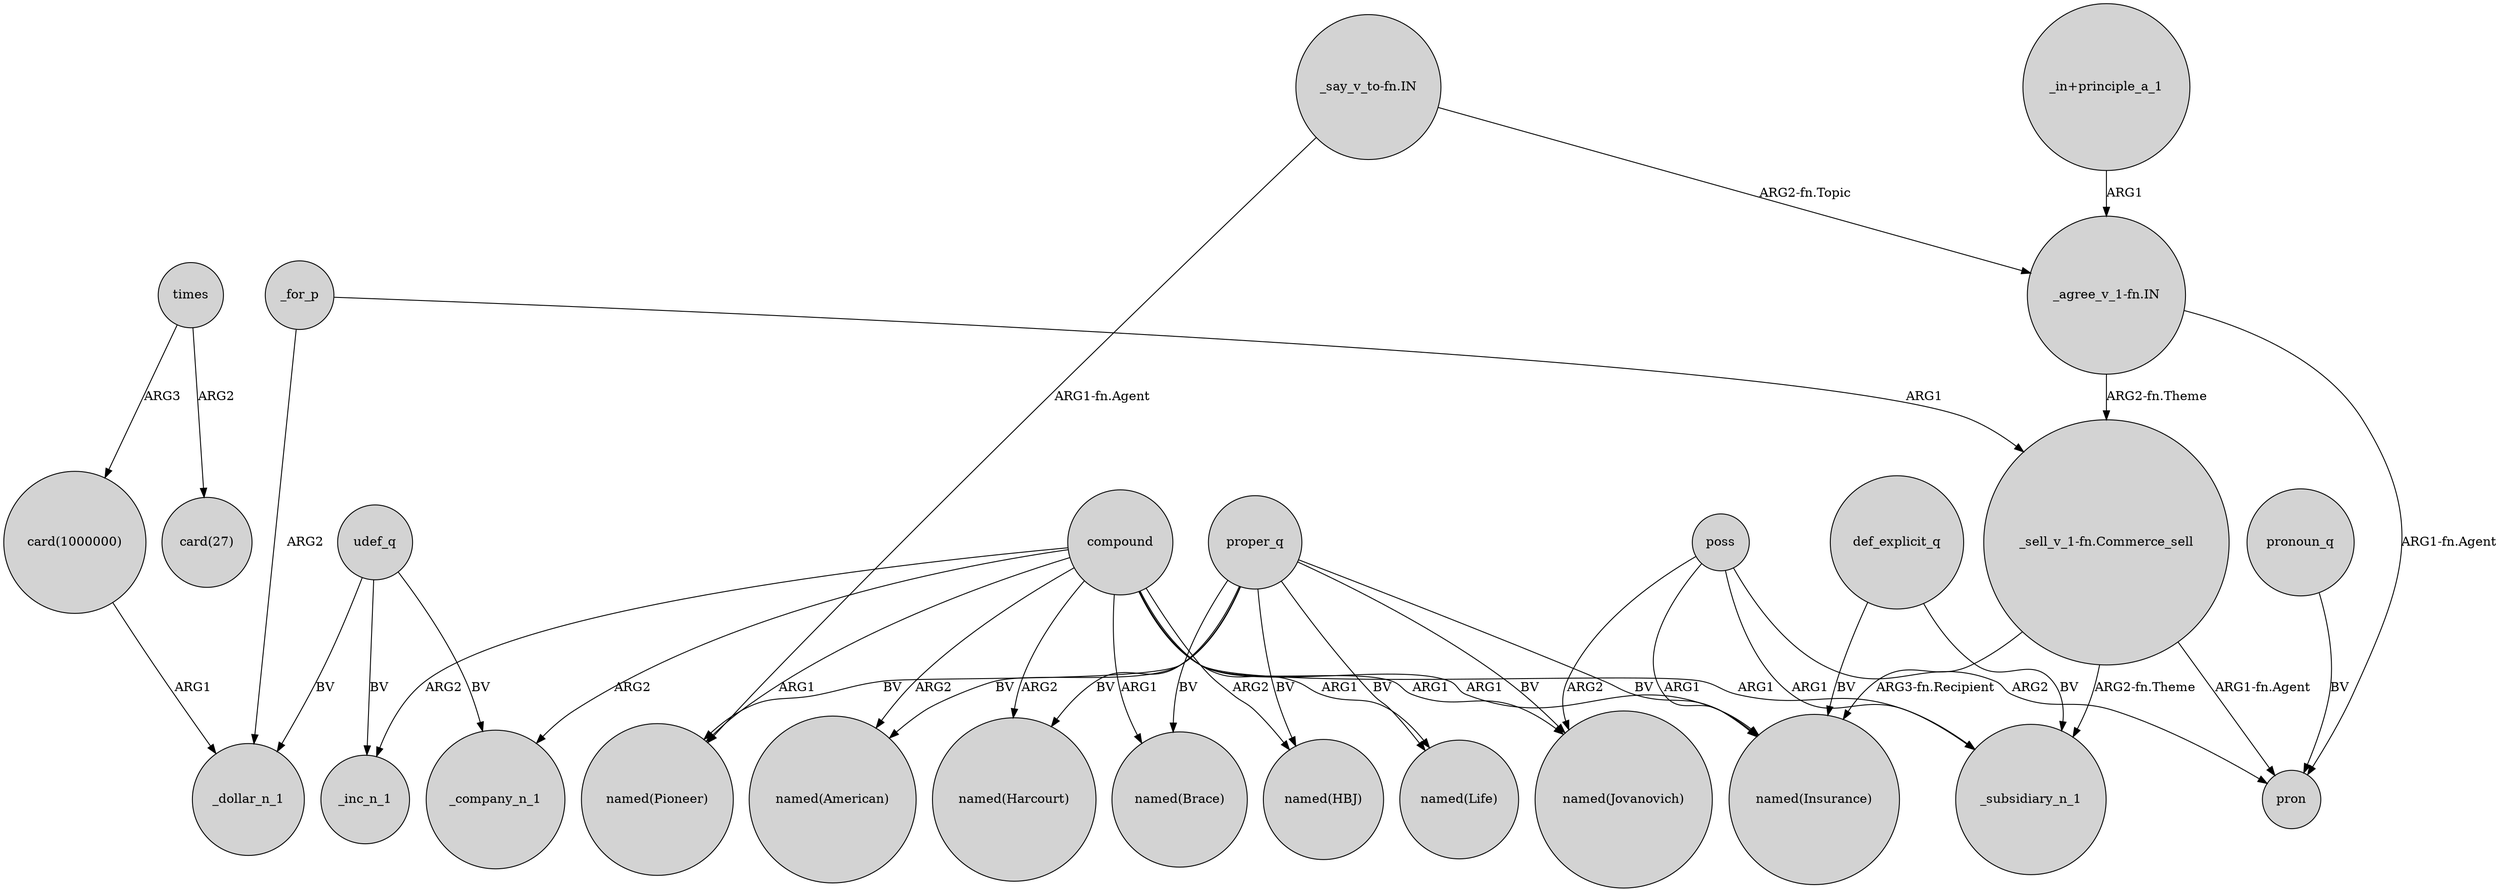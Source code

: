 digraph {
	node [shape=circle style=filled]
	proper_q -> "named(Pioneer)" [label=BV]
	"_in+principle_a_1" -> "_agree_v_1-fn.IN" [label=ARG1]
	"card(1000000)" -> _dollar_n_1 [label=ARG1]
	udef_q -> _inc_n_1 [label=BV]
	poss -> pron [label=ARG2]
	def_explicit_q -> _subsidiary_n_1 [label=BV]
	poss -> "named(Insurance)" [label=ARG1]
	proper_q -> "named(American)" [label=BV]
	poss -> _subsidiary_n_1 [label=ARG1]
	_for_p -> _dollar_n_1 [label=ARG2]
	"_sell_v_1-fn.Commerce_sell" -> _subsidiary_n_1 [label="ARG2-fn.Theme"]
	compound -> _company_n_1 [label=ARG2]
	proper_q -> "named(Jovanovich)" [label=BV]
	"_agree_v_1-fn.IN" -> pron [label="ARG1-fn.Agent"]
	times -> "card(27)" [label=ARG2]
	"_say_v_to-fn.IN" -> "_agree_v_1-fn.IN" [label="ARG2-fn.Topic"]
	compound -> "named(American)" [label=ARG2]
	proper_q -> "named(HBJ)" [label=BV]
	pronoun_q -> pron [label=BV]
	poss -> "named(Jovanovich)" [label=ARG2]
	compound -> "named(Brace)" [label=ARG1]
	compound -> "named(Jovanovich)" [label=ARG1]
	times -> "card(1000000)" [label=ARG3]
	"_sell_v_1-fn.Commerce_sell" -> "named(Insurance)" [label="ARG3-fn.Recipient"]
	proper_q -> "named(Harcourt)" [label=BV]
	"_agree_v_1-fn.IN" -> "_sell_v_1-fn.Commerce_sell" [label="ARG2-fn.Theme"]
	proper_q -> "named(Brace)" [label=BV]
	_for_p -> "_sell_v_1-fn.Commerce_sell" [label=ARG1]
	def_explicit_q -> "named(Insurance)" [label=BV]
	proper_q -> "named(Insurance)" [label=BV]
	compound -> _subsidiary_n_1 [label=ARG1]
	compound -> "named(Harcourt)" [label=ARG2]
	compound -> "named(HBJ)" [label=ARG2]
	proper_q -> "named(Life)" [label=BV]
	"_say_v_to-fn.IN" -> "named(Pioneer)" [label="ARG1-fn.Agent"]
	compound -> "named(Insurance)" [label=ARG1]
	compound -> "named(Pioneer)" [label=ARG1]
	"_sell_v_1-fn.Commerce_sell" -> pron [label="ARG1-fn.Agent"]
	compound -> "named(Life)" [label=ARG1]
	compound -> _inc_n_1 [label=ARG2]
	udef_q -> _company_n_1 [label=BV]
	udef_q -> _dollar_n_1 [label=BV]
}
